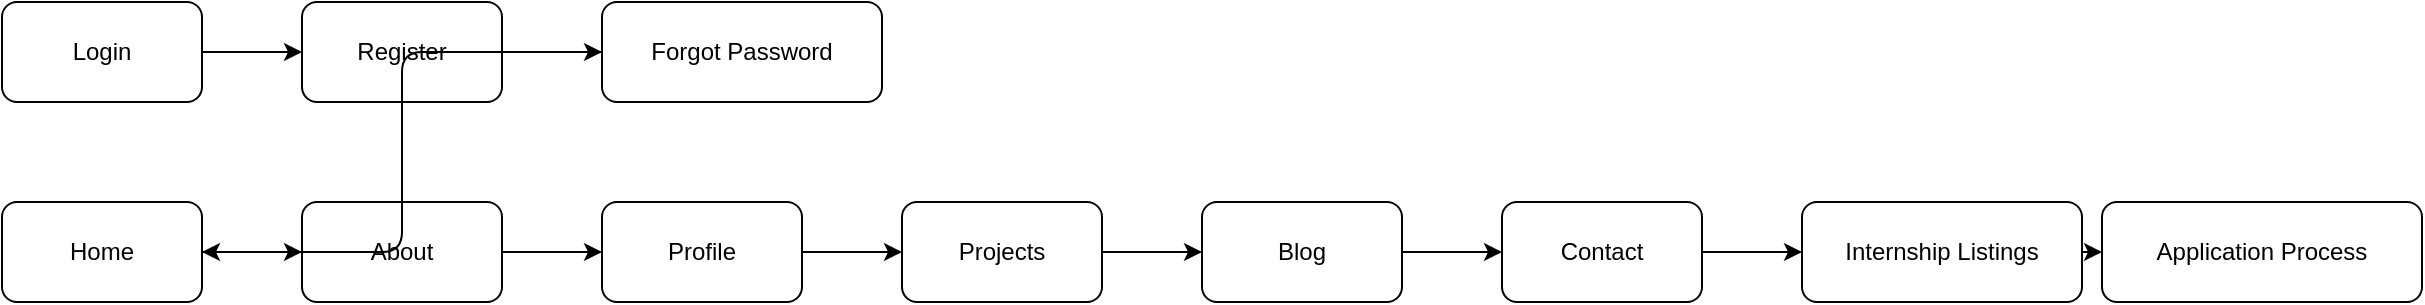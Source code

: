 <mxfile version="24.6.3" type="github">
  <diagram name="Page-1" id="8s8WqSbsuiWG3OERyTvf">
    <mxGraphModel dx="880" dy="546" grid="1" gridSize="10" guides="1" tooltips="1" connect="1" arrows="1" fold="1" page="1" pageScale="1" pageWidth="850" pageHeight="1100" math="0" shadow="0">
      <root>
        <mxCell id="0" />
        <mxCell id="1" parent="0" />
        <mxCell id="2" value="Login" style="rounded=1;whiteSpace=wrap;" parent="1" vertex="1">
          <mxGeometry x="100" y="200" width="100" height="50" as="geometry" />
        </mxCell>
        <mxCell id="3" value="Register" style="rounded=1;whiteSpace=wrap;" parent="1" vertex="1">
          <mxGeometry x="250" y="200" width="100" height="50" as="geometry" />
        </mxCell>
        <mxCell id="4" value="Forgot Password" style="rounded=1;whiteSpace=wrap;" parent="1" vertex="1">
          <mxGeometry x="400" y="200" width="140" height="50" as="geometry" />
        </mxCell>
        <mxCell id="5" value="Home" style="rounded=1;whiteSpace=wrap;" parent="1" vertex="1">
          <mxGeometry x="100" y="300" width="100" height="50" as="geometry" />
        </mxCell>
        <mxCell id="6" value="About" style="rounded=1;whiteSpace=wrap;" parent="1" vertex="1">
          <mxGeometry x="250" y="300" width="100" height="50" as="geometry" />
        </mxCell>
        <mxCell id="7" value="Profile" style="rounded=1;whiteSpace=wrap;" parent="1" vertex="1">
          <mxGeometry x="400" y="300" width="100" height="50" as="geometry" />
        </mxCell>
        <mxCell id="8" value="Projects" style="rounded=1;whiteSpace=wrap;" parent="1" vertex="1">
          <mxGeometry x="550" y="300" width="100" height="50" as="geometry" />
        </mxCell>
        <mxCell id="9" value="Blog" style="rounded=1;whiteSpace=wrap;" parent="1" vertex="1">
          <mxGeometry x="700" y="300" width="100" height="50" as="geometry" />
        </mxCell>
        <mxCell id="10" value="Contact" style="rounded=1;whiteSpace=wrap;" parent="1" vertex="1">
          <mxGeometry x="850" y="300" width="100" height="50" as="geometry" />
        </mxCell>
        <mxCell id="11" value="Internship Listings" style="rounded=1;whiteSpace=wrap;" parent="1" vertex="1">
          <mxGeometry x="1000" y="300" width="140" height="50" as="geometry" />
        </mxCell>
        <mxCell id="12" value="Application Process" style="rounded=1;whiteSpace=wrap;" parent="1" vertex="1">
          <mxGeometry x="1150" y="300" width="160" height="50" as="geometry" />
        </mxCell>
        <mxCell id="13" style="edgeStyle=elbowEdgeStyle;rounded=1;orthogonalLoop=1;jettySize=auto;orthogonal=1;" parent="1" target="3" source="2" edge="1">
          <mxGeometry relative="1" as="geometry" />
        </mxCell>
        <mxCell id="14" style="edgeStyle=elbowEdgeStyle;rounded=1;orthogonalLoop=1;jettySize=auto;orthogonal=1;" parent="1" source="3" target="4" edge="1">
          <mxGeometry relative="1" as="geometry" />
        </mxCell>
        <mxCell id="15" style="edgeStyle=elbowEdgeStyle;rounded=1;orthogonalLoop=1;jettySize=auto;orthogonal=1;" parent="1" source="4" target="5" edge="1">
          <mxGeometry relative="1" as="geometry" />
        </mxCell>
        <mxCell id="16" style="edgeStyle=elbowEdgeStyle;rounded=1;orthogonalLoop=1;jettySize=auto;orthogonal=1;" parent="1" source="5" target="6" edge="1">
          <mxGeometry relative="1" as="geometry" />
        </mxCell>
        <mxCell id="17" style="edgeStyle=elbowEdgeStyle;rounded=1;orthogonalLoop=1;jettySize=auto;orthogonal=1;" parent="1" source="6" target="7" edge="1">
          <mxGeometry relative="1" as="geometry" />
        </mxCell>
        <mxCell id="18" style="edgeStyle=elbowEdgeStyle;rounded=1;orthogonalLoop=1;jettySize=auto;orthogonal=1;" parent="1" source="7" target="8" edge="1">
          <mxGeometry relative="1" as="geometry" />
        </mxCell>
        <mxCell id="19" style="edgeStyle=elbowEdgeStyle;rounded=1;orthogonalLoop=1;jettySize=auto;orthogonal=1;" parent="1" source="8" target="9" edge="1">
          <mxGeometry relative="1" as="geometry" />
        </mxCell>
        <mxCell id="20" style="edgeStyle=elbowEdgeStyle;rounded=1;orthogonalLoop=1;jettySize=auto;orthogonal=1;" parent="1" source="9" target="10" edge="1">
          <mxGeometry relative="1" as="geometry" />
        </mxCell>
        <mxCell id="21" style="edgeStyle=elbowEdgeStyle;rounded=1;orthogonalLoop=1;jettySize=auto;orthogonal=1;" parent="1" source="10" target="11" edge="1">
          <mxGeometry relative="1" as="geometry" />
        </mxCell>
        <mxCell id="22" style="edgeStyle=elbowEdgeStyle;rounded=1;orthogonalLoop=1;jettySize=auto;orthogonal=1;" parent="1" source="11" target="12" edge="1">
          <mxGeometry relative="1" as="geometry" />
        </mxCell>
      </root>
    </mxGraphModel>
  </diagram>
</mxfile>
